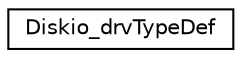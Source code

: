 digraph "Graphical Class Hierarchy"
{
 // LATEX_PDF_SIZE
  edge [fontname="Helvetica",fontsize="10",labelfontname="Helvetica",labelfontsize="10"];
  node [fontname="Helvetica",fontsize="10",shape=record];
  rankdir="LR";
  Node0 [label="Diskio_drvTypeDef",height=0.2,width=0.4,color="black", fillcolor="white", style="filled",URL="$struct_diskio__drv_type_def.html",tooltip="Disk IO Driver structure definition."];
}
